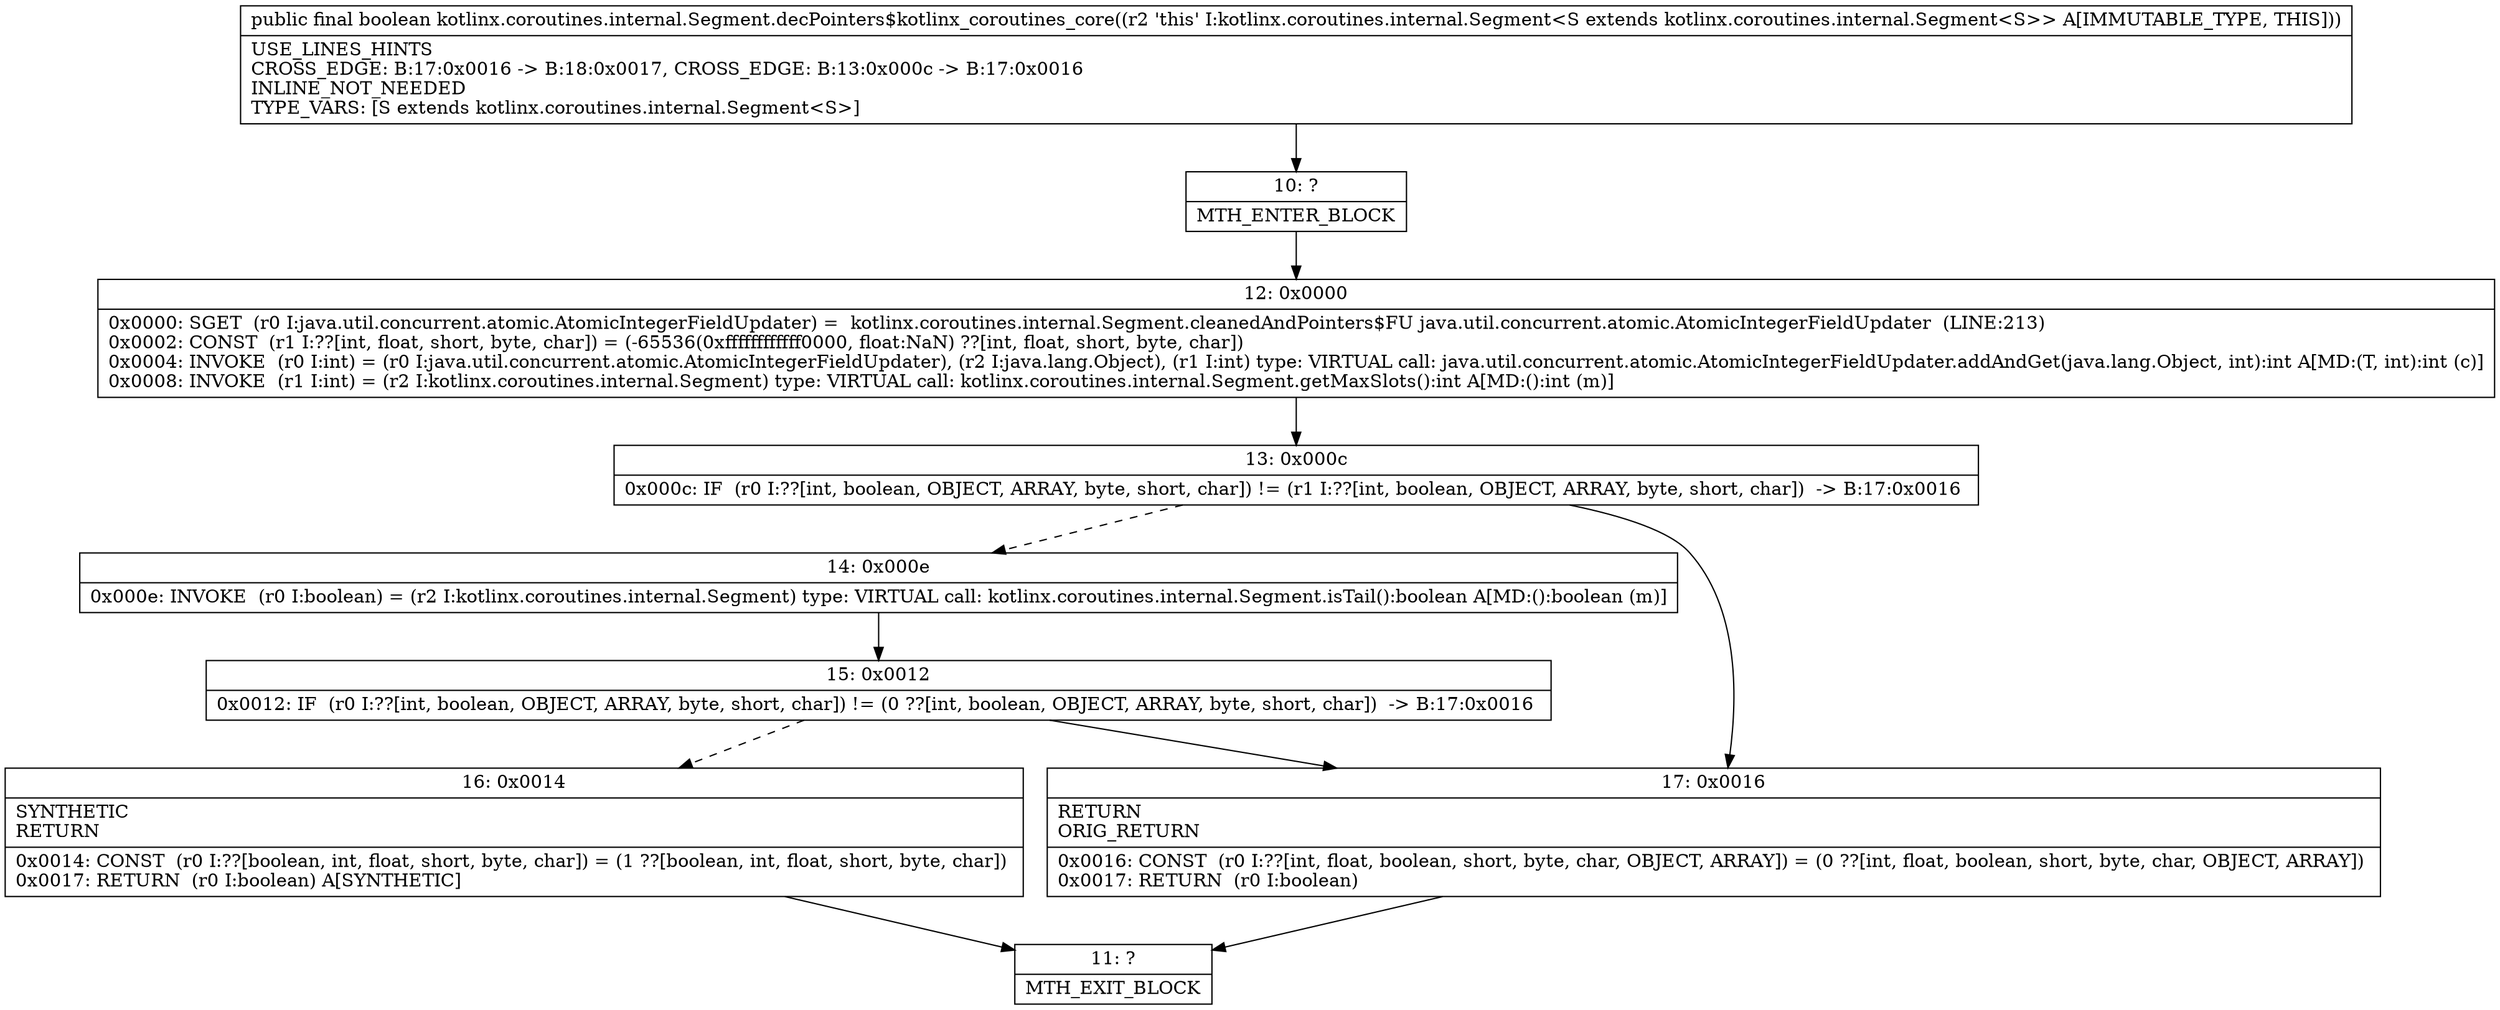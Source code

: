 digraph "CFG forkotlinx.coroutines.internal.Segment.decPointers$kotlinx_coroutines_core()Z" {
Node_10 [shape=record,label="{10\:\ ?|MTH_ENTER_BLOCK\l}"];
Node_12 [shape=record,label="{12\:\ 0x0000|0x0000: SGET  (r0 I:java.util.concurrent.atomic.AtomicIntegerFieldUpdater) =  kotlinx.coroutines.internal.Segment.cleanedAndPointers$FU java.util.concurrent.atomic.AtomicIntegerFieldUpdater  (LINE:213)\l0x0002: CONST  (r1 I:??[int, float, short, byte, char]) = (\-65536(0xffffffffffff0000, float:NaN) ??[int, float, short, byte, char]) \l0x0004: INVOKE  (r0 I:int) = (r0 I:java.util.concurrent.atomic.AtomicIntegerFieldUpdater), (r2 I:java.lang.Object), (r1 I:int) type: VIRTUAL call: java.util.concurrent.atomic.AtomicIntegerFieldUpdater.addAndGet(java.lang.Object, int):int A[MD:(T, int):int (c)]\l0x0008: INVOKE  (r1 I:int) = (r2 I:kotlinx.coroutines.internal.Segment) type: VIRTUAL call: kotlinx.coroutines.internal.Segment.getMaxSlots():int A[MD:():int (m)]\l}"];
Node_13 [shape=record,label="{13\:\ 0x000c|0x000c: IF  (r0 I:??[int, boolean, OBJECT, ARRAY, byte, short, char]) != (r1 I:??[int, boolean, OBJECT, ARRAY, byte, short, char])  \-\> B:17:0x0016 \l}"];
Node_14 [shape=record,label="{14\:\ 0x000e|0x000e: INVOKE  (r0 I:boolean) = (r2 I:kotlinx.coroutines.internal.Segment) type: VIRTUAL call: kotlinx.coroutines.internal.Segment.isTail():boolean A[MD:():boolean (m)]\l}"];
Node_15 [shape=record,label="{15\:\ 0x0012|0x0012: IF  (r0 I:??[int, boolean, OBJECT, ARRAY, byte, short, char]) != (0 ??[int, boolean, OBJECT, ARRAY, byte, short, char])  \-\> B:17:0x0016 \l}"];
Node_16 [shape=record,label="{16\:\ 0x0014|SYNTHETIC\lRETURN\l|0x0014: CONST  (r0 I:??[boolean, int, float, short, byte, char]) = (1 ??[boolean, int, float, short, byte, char]) \l0x0017: RETURN  (r0 I:boolean) A[SYNTHETIC]\l}"];
Node_11 [shape=record,label="{11\:\ ?|MTH_EXIT_BLOCK\l}"];
Node_17 [shape=record,label="{17\:\ 0x0016|RETURN\lORIG_RETURN\l|0x0016: CONST  (r0 I:??[int, float, boolean, short, byte, char, OBJECT, ARRAY]) = (0 ??[int, float, boolean, short, byte, char, OBJECT, ARRAY]) \l0x0017: RETURN  (r0 I:boolean) \l}"];
MethodNode[shape=record,label="{public final boolean kotlinx.coroutines.internal.Segment.decPointers$kotlinx_coroutines_core((r2 'this' I:kotlinx.coroutines.internal.Segment\<S extends kotlinx.coroutines.internal.Segment\<S\>\> A[IMMUTABLE_TYPE, THIS]))  | USE_LINES_HINTS\lCROSS_EDGE: B:17:0x0016 \-\> B:18:0x0017, CROSS_EDGE: B:13:0x000c \-\> B:17:0x0016\lINLINE_NOT_NEEDED\lTYPE_VARS: [S extends kotlinx.coroutines.internal.Segment\<S\>]\l}"];
MethodNode -> Node_10;Node_10 -> Node_12;
Node_12 -> Node_13;
Node_13 -> Node_14[style=dashed];
Node_13 -> Node_17;
Node_14 -> Node_15;
Node_15 -> Node_16[style=dashed];
Node_15 -> Node_17;
Node_16 -> Node_11;
Node_17 -> Node_11;
}


